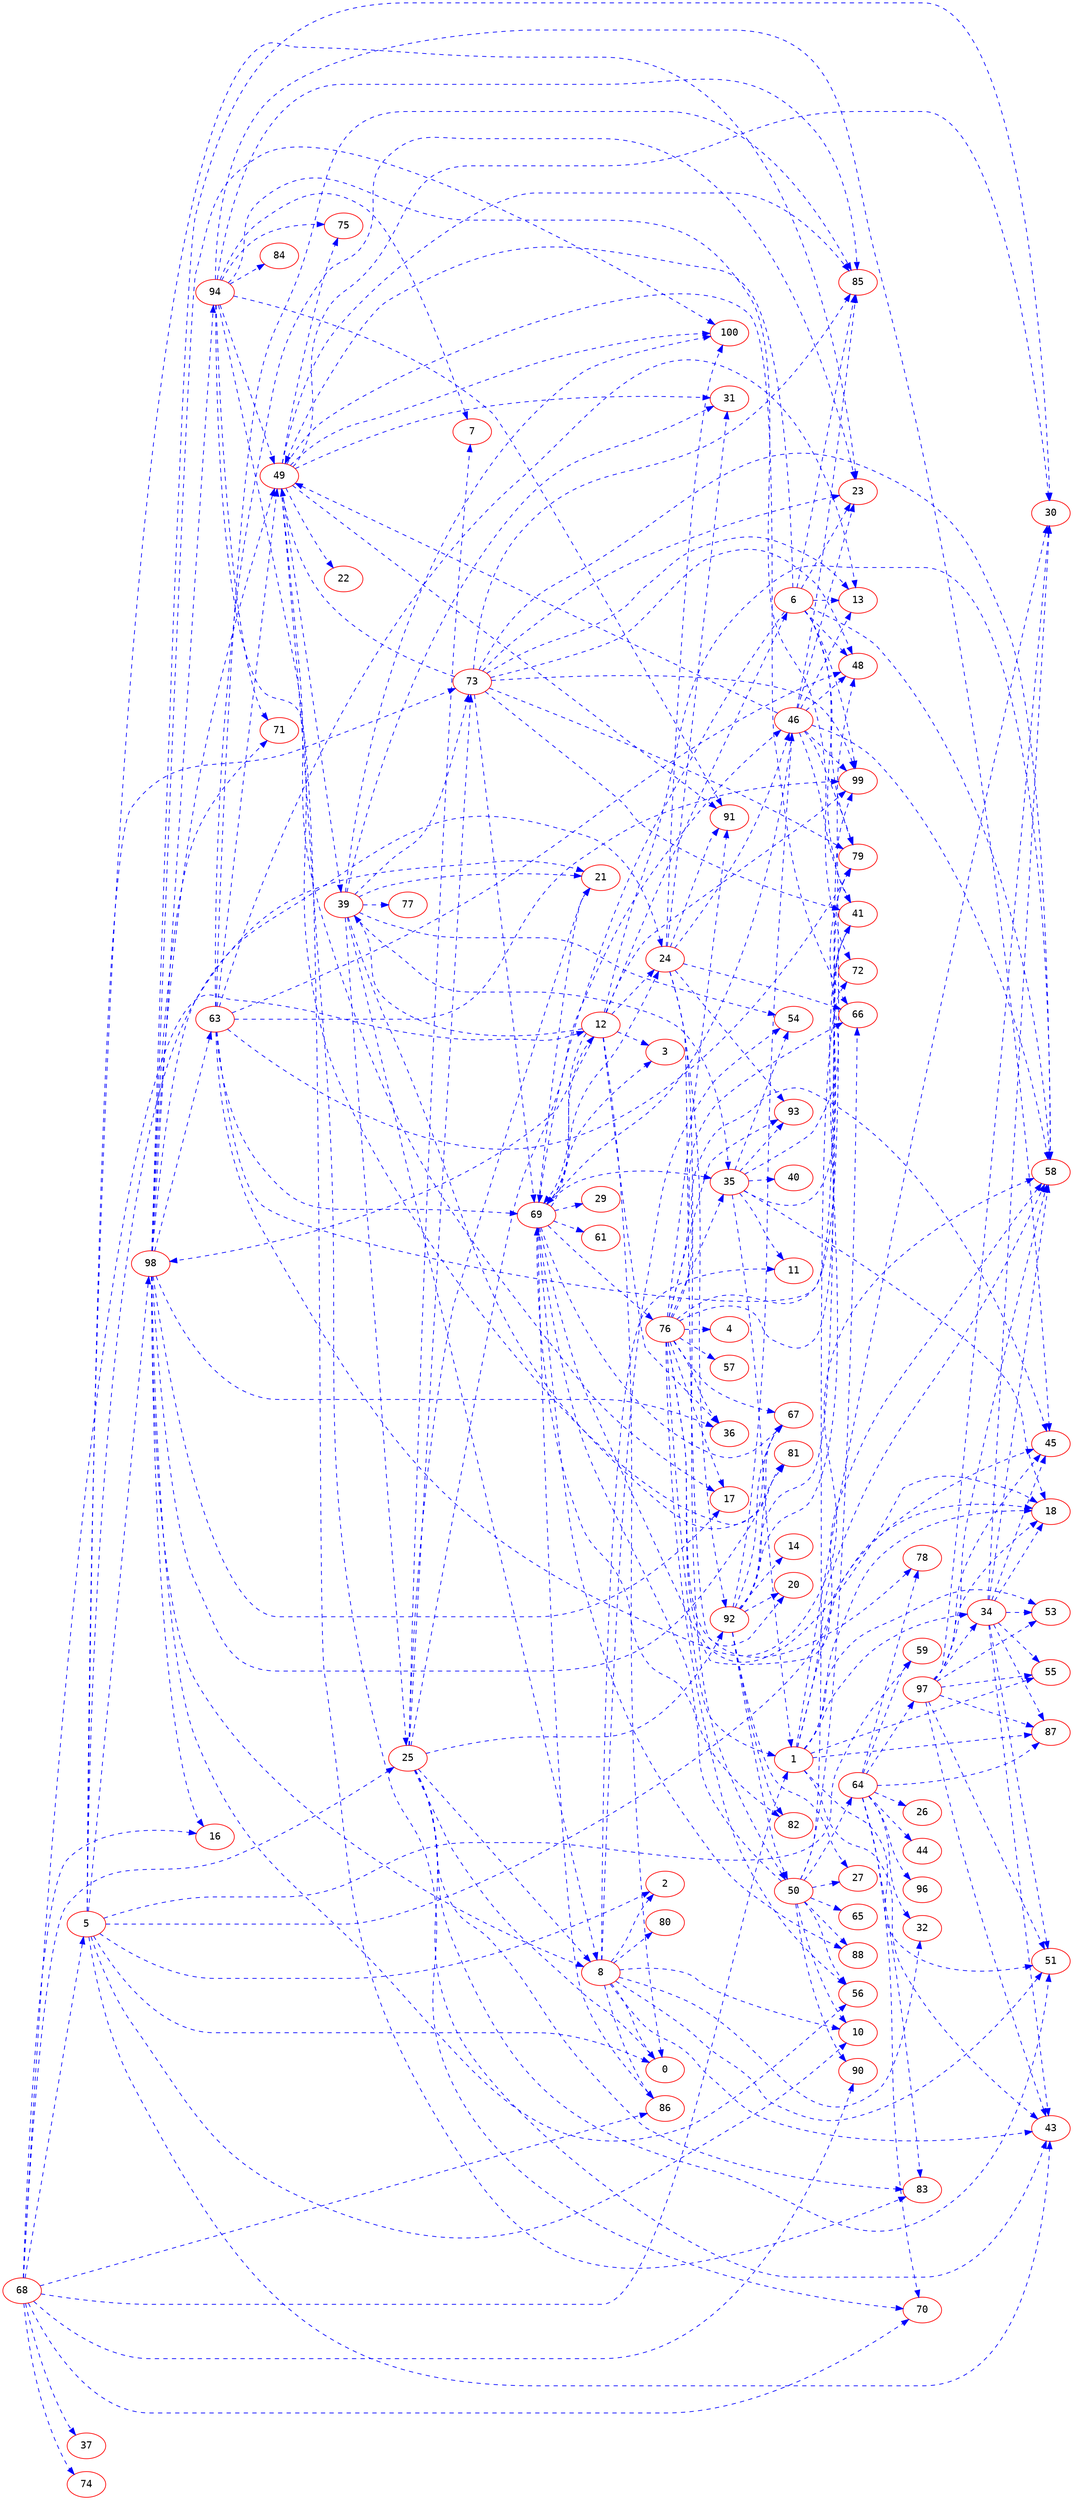 digraph dumpedGraph {
		node[color=Red,fontname=Courier]
		edge[color=Blue,style=dashed]
		rankdir=LR; //Rank Direction Left to Right
		/*Total Nodes : 31 */
"1"->{"18" "30" "34" "43" "45" "51" "53" "55" "58" "87"}
"3"->{}
"5"->{"0" "2" "10" "21" "23" "43" "58" "59" "73" "98"}
"6"->{"13" "23" "41" "48" "49" "58" "69" "79" "85" "99"}
"8"->{"0" "2" "10" "11" "32" "43" "51" "54" "80" "86"}
"12"->{"0" "3" "6" "24" "36" "39" "58" "69" "98" "99"}
"24"->{"31" "46" "50" "66" "78" "91" "92" "93" "100"}
"25"->{"0" "7" "8" "21" "43" "46" "51" "73" "83" "92"}
"27"->{}
"29"->{}
"34"->{"18" "30" "43" "45" "51" "53" "55" "58" "87"}
"35"->{"1" "11" "18" "40" "41" "54" "79" "93"}
"39"->{"8" "21" "25" "31" "35" "54" "73" "77" "81" "100"}
"46"->{"13" "23" "41" "48" "49" "58" "69" "79" "85" "99"}
"49"->{"17" "22" "30" "31" "39" "66" "70" "75" "85" "91" "100"}
"50"->{"10" "27" "56" "64" "65" "66" "69" "72" "88" "90"}
"53"->{}
"63"->{"13" "23" "41" "48" "49" "58" "69" "79" "85" "99"}
"64"->{"26" "32" "44" "59" "70" "78" "83" "87" "96" "97"}
"68"->{"1" "5" "12" "16" "25" "37" "70" "74" "86" "90"}
"69"->{"3" "12" "18" "21" "24" "29" "35" "61" "67" "76" "82" "86" "88"}
"73"->{"13" "23" "41" "48" "49" "58" "69" "79" "85" "99"}
"76"->{"1" "4" "17" "18" "20" "35" "36" "45" "48" "56" "57" "66" "67" "79" "91" "93"}
"83"->{}
"84"->{}
"87"->{}
"92"->{"14" "20" "27" "41" "46" "50" "67" "81" "82" "99"}
"94"->{"7" "45" "49" "67" "71" "72" "75" "83" "84" "85" "91"}
"97"->{"18" "30" "34" "43" "45" "51" "53" "55" "58" "87"}
"98"->{"8" "16" "17" "24" "30" "36" "49" "56" "63" "67" "71" "94" "100"}
"100"->{}
}